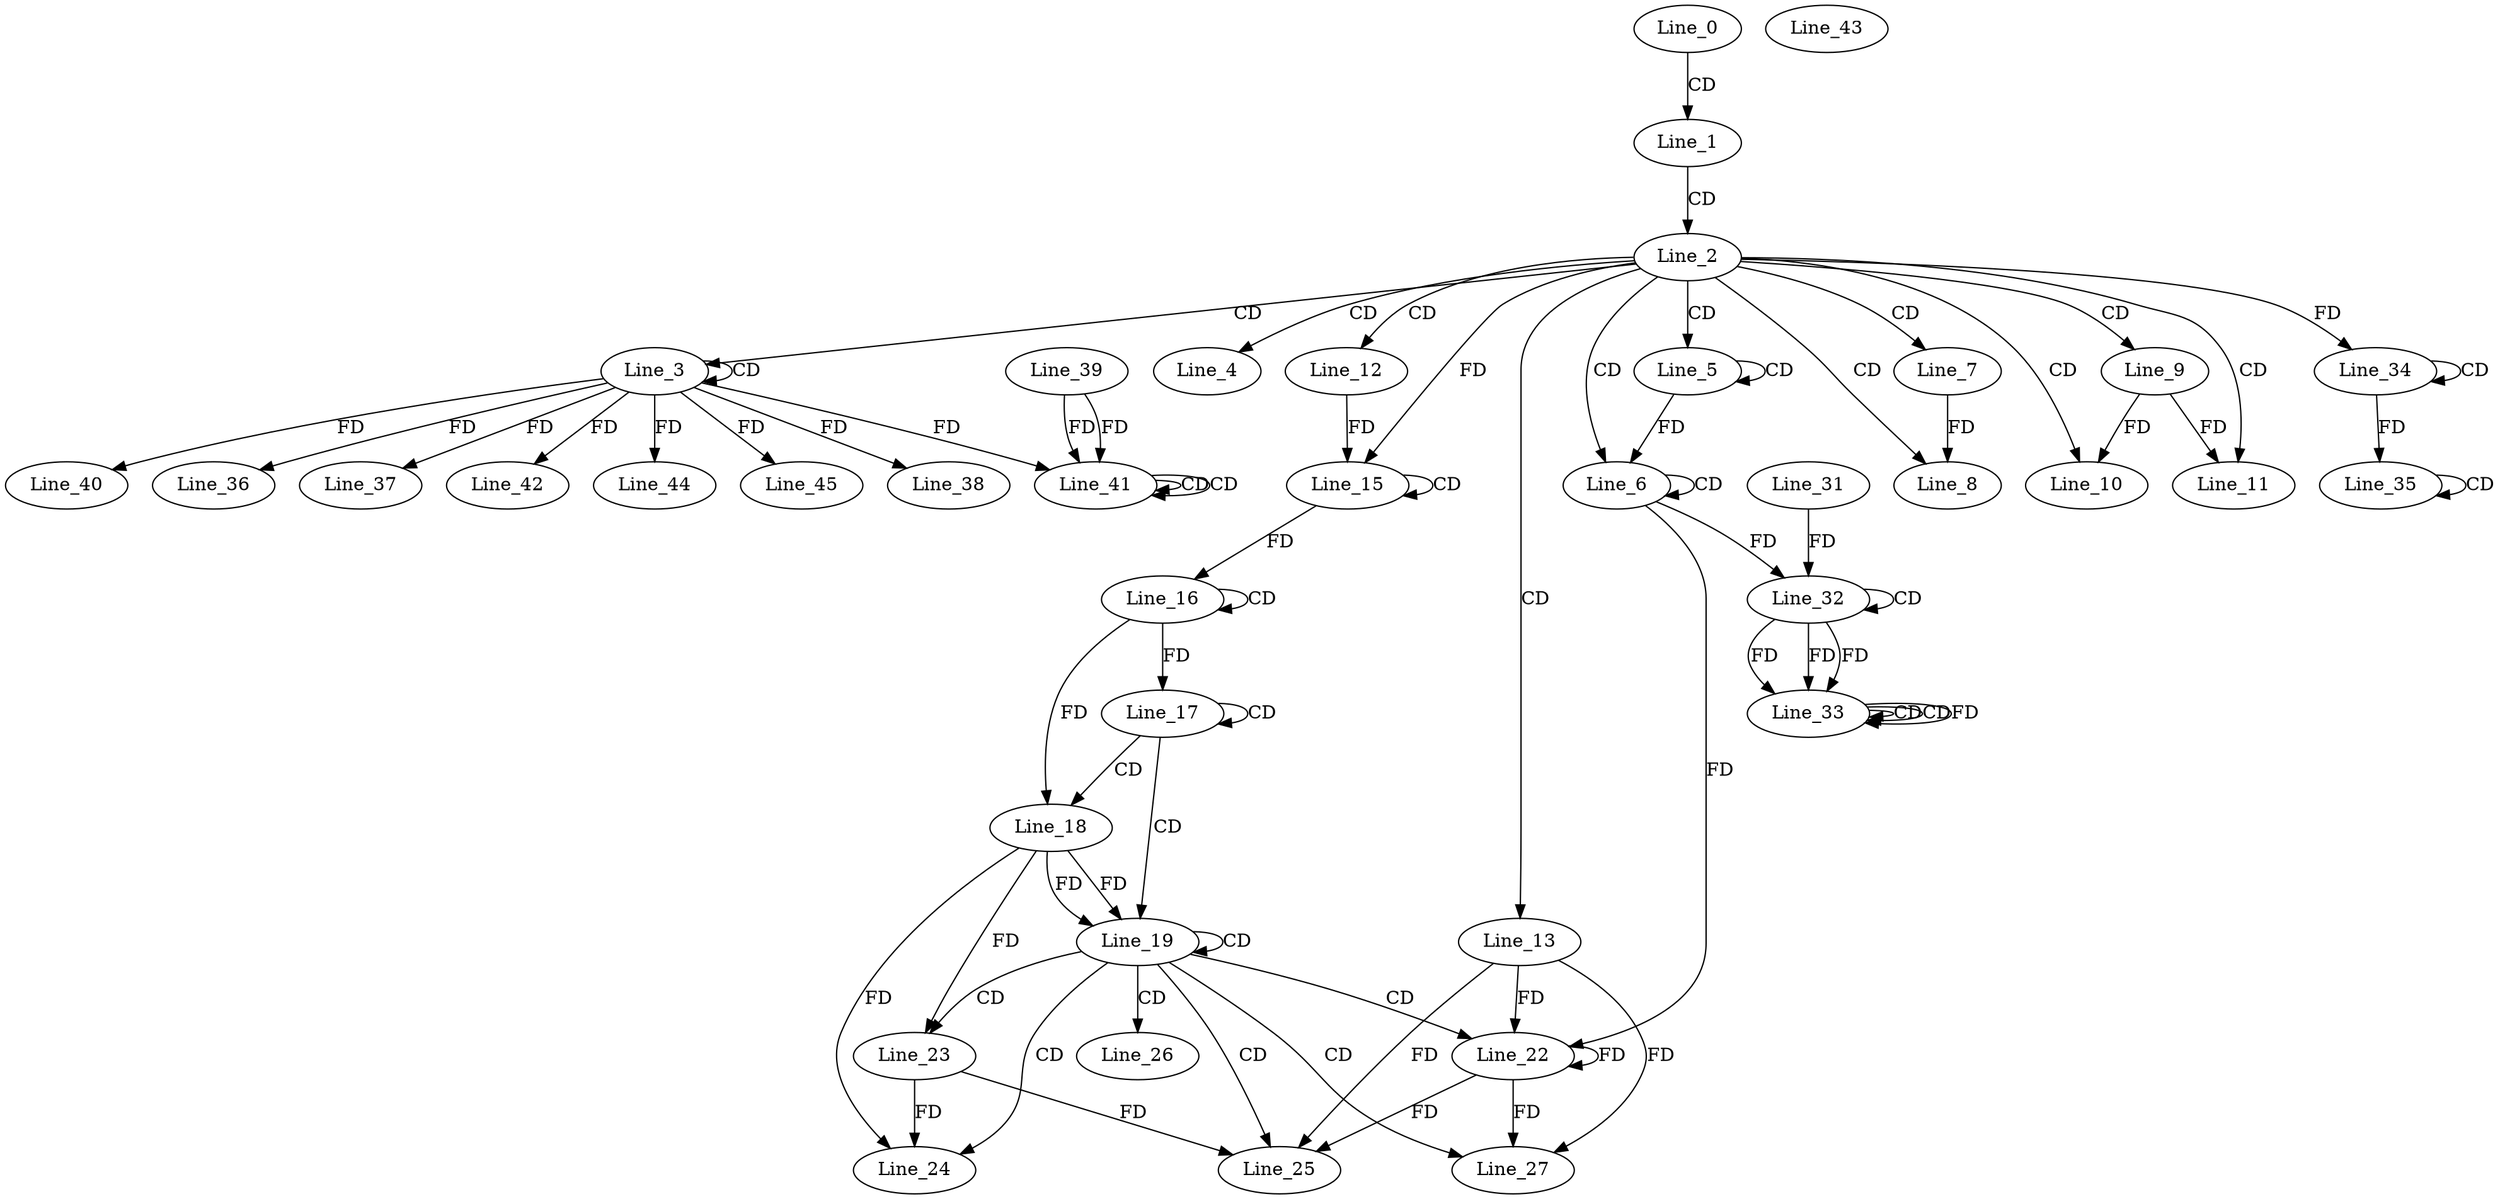 digraph G {
  Line_0;
  Line_1;
  Line_2;
  Line_3;
  Line_3;
  Line_4;
  Line_5;
  Line_5;
  Line_6;
  Line_6;
  Line_7;
  Line_8;
  Line_9;
  Line_10;
  Line_11;
  Line_12;
  Line_13;
  Line_15;
  Line_15;
  Line_16;
  Line_16;
  Line_17;
  Line_17;
  Line_18;
  Line_18;
  Line_19;
  Line_19;
  Line_22;
  Line_23;
  Line_23;
  Line_24;
  Line_25;
  Line_26;
  Line_27;
  Line_32;
  Line_32;
  Line_31;
  Line_32;
  Line_33;
  Line_33;
  Line_33;
  Line_33;
  Line_34;
  Line_34;
  Line_34;
  Line_35;
  Line_35;
  Line_35;
  Line_36;
  Line_37;
  Line_38;
  Line_40;
  Line_41;
  Line_41;
  Line_39;
  Line_41;
  Line_41;
  Line_42;
  Line_43;
  Line_44;
  Line_45;
  Line_0 -> Line_1 [ label="CD" ];
  Line_1 -> Line_2 [ label="CD" ];
  Line_2 -> Line_3 [ label="CD" ];
  Line_3 -> Line_3 [ label="CD" ];
  Line_2 -> Line_4 [ label="CD" ];
  Line_2 -> Line_5 [ label="CD" ];
  Line_5 -> Line_5 [ label="CD" ];
  Line_2 -> Line_6 [ label="CD" ];
  Line_6 -> Line_6 [ label="CD" ];
  Line_5 -> Line_6 [ label="FD" ];
  Line_2 -> Line_7 [ label="CD" ];
  Line_2 -> Line_8 [ label="CD" ];
  Line_7 -> Line_8 [ label="FD" ];
  Line_2 -> Line_9 [ label="CD" ];
  Line_2 -> Line_10 [ label="CD" ];
  Line_9 -> Line_10 [ label="FD" ];
  Line_2 -> Line_11 [ label="CD" ];
  Line_9 -> Line_11 [ label="FD" ];
  Line_2 -> Line_12 [ label="CD" ];
  Line_2 -> Line_13 [ label="CD" ];
  Line_15 -> Line_15 [ label="CD" ];
  Line_12 -> Line_15 [ label="FD" ];
  Line_2 -> Line_15 [ label="FD" ];
  Line_16 -> Line_16 [ label="CD" ];
  Line_15 -> Line_16 [ label="FD" ];
  Line_17 -> Line_17 [ label="CD" ];
  Line_16 -> Line_17 [ label="FD" ];
  Line_17 -> Line_18 [ label="CD" ];
  Line_16 -> Line_18 [ label="FD" ];
  Line_17 -> Line_19 [ label="CD" ];
  Line_18 -> Line_19 [ label="FD" ];
  Line_19 -> Line_19 [ label="CD" ];
  Line_18 -> Line_19 [ label="FD" ];
  Line_19 -> Line_22 [ label="CD" ];
  Line_22 -> Line_22 [ label="FD" ];
  Line_13 -> Line_22 [ label="FD" ];
  Line_6 -> Line_22 [ label="FD" ];
  Line_19 -> Line_23 [ label="CD" ];
  Line_18 -> Line_23 [ label="FD" ];
  Line_19 -> Line_24 [ label="CD" ];
  Line_18 -> Line_24 [ label="FD" ];
  Line_23 -> Line_24 [ label="FD" ];
  Line_19 -> Line_25 [ label="CD" ];
  Line_23 -> Line_25 [ label="FD" ];
  Line_22 -> Line_25 [ label="FD" ];
  Line_13 -> Line_25 [ label="FD" ];
  Line_19 -> Line_26 [ label="CD" ];
  Line_19 -> Line_27 [ label="CD" ];
  Line_22 -> Line_27 [ label="FD" ];
  Line_13 -> Line_27 [ label="FD" ];
  Line_32 -> Line_32 [ label="CD" ];
  Line_31 -> Line_32 [ label="FD" ];
  Line_6 -> Line_32 [ label="FD" ];
  Line_32 -> Line_33 [ label="FD" ];
  Line_33 -> Line_33 [ label="CD" ];
  Line_32 -> Line_33 [ label="FD" ];
  Line_33 -> Line_33 [ label="CD" ];
  Line_32 -> Line_33 [ label="FD" ];
  Line_33 -> Line_33 [ label="FD" ];
  Line_34 -> Line_34 [ label="CD" ];
  Line_2 -> Line_34 [ label="FD" ];
  Line_35 -> Line_35 [ label="CD" ];
  Line_34 -> Line_35 [ label="FD" ];
  Line_3 -> Line_36 [ label="FD" ];
  Line_3 -> Line_37 [ label="FD" ];
  Line_3 -> Line_38 [ label="FD" ];
  Line_3 -> Line_40 [ label="FD" ];
  Line_41 -> Line_41 [ label="CD" ];
  Line_39 -> Line_41 [ label="FD" ];
  Line_41 -> Line_41 [ label="CD" ];
  Line_3 -> Line_41 [ label="FD" ];
  Line_39 -> Line_41 [ label="FD" ];
  Line_3 -> Line_42 [ label="FD" ];
  Line_3 -> Line_44 [ label="FD" ];
  Line_3 -> Line_45 [ label="FD" ];
}
